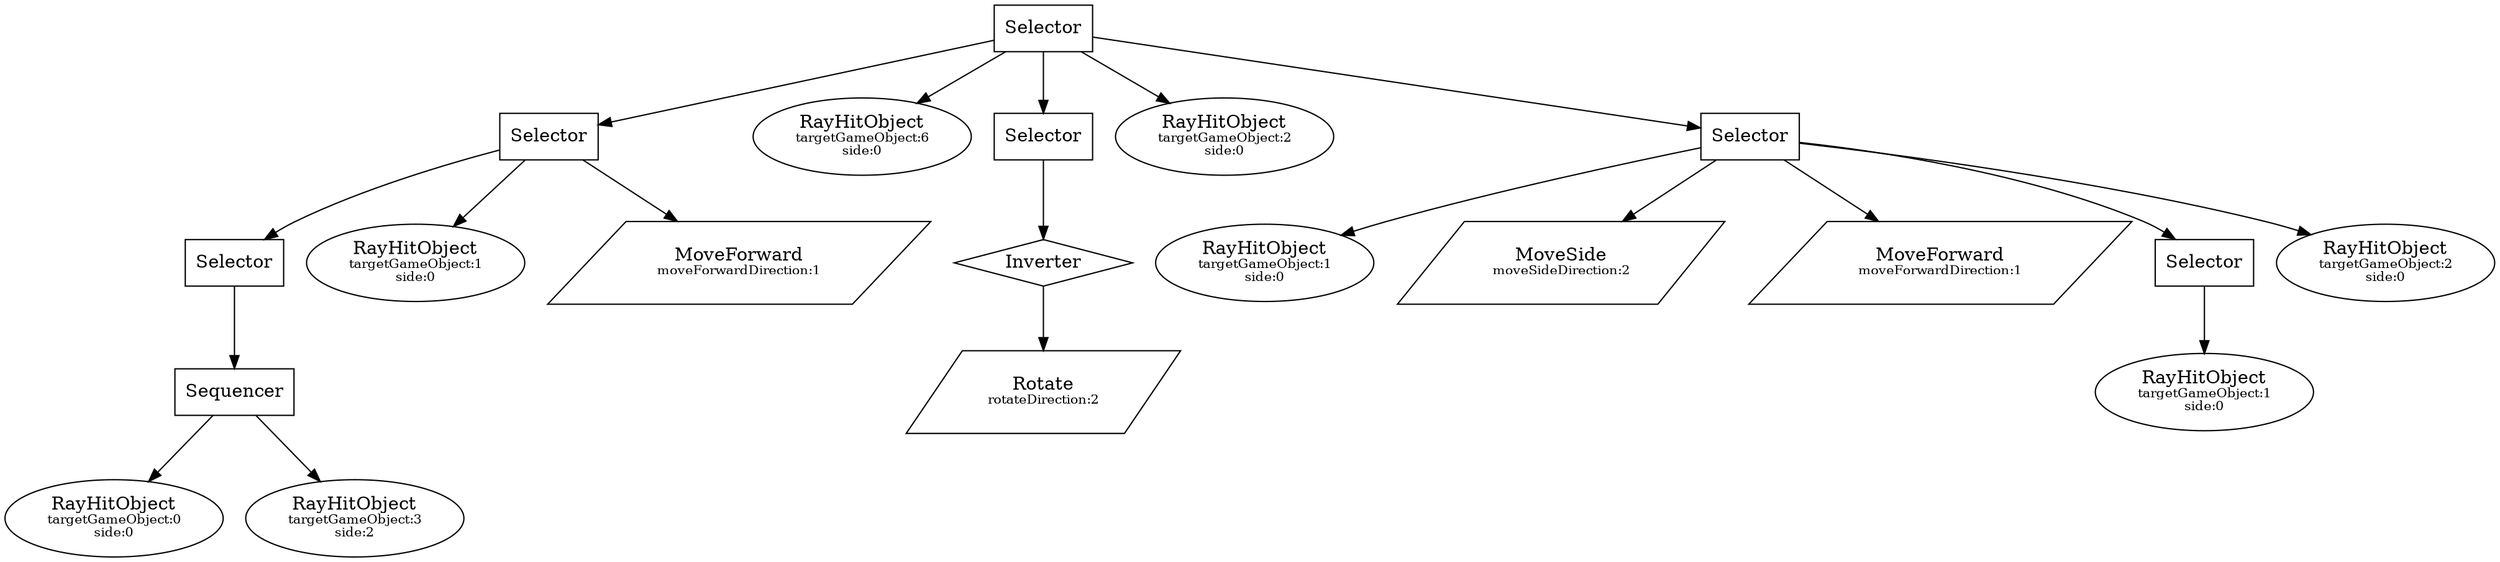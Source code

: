 digraph G {324156 [label="Selector", shape=polygon]
324157 [label="Selector", shape=polygon]
324158 [label="Selector", shape=polygon]
324159 [label="Sequencer", shape=polygon]
324160[label=<RayHitObject<BR /><FONT POINT-SIZE="10">targetGameObject:0<BR />side:0<BR /></FONT>>, shape=ellipse]
324161[label=<RayHitObject<BR /><FONT POINT-SIZE="10">targetGameObject:3<BR />side:2<BR /></FONT>>, shape=ellipse]
324162[label=<RayHitObject<BR /><FONT POINT-SIZE="10">targetGameObject:1<BR />side:0<BR /></FONT>>, shape=ellipse]
324163[label=<MoveForward<BR /><FONT POINT-SIZE="10">moveForwardDirection:1<BR /></FONT>>, shape=parallelogram]
324164[label=<RayHitObject<BR /><FONT POINT-SIZE="10">targetGameObject:6<BR />side:0<BR /></FONT>>, shape=ellipse]
324165 [label="Selector", shape=polygon]
324166 [label="Inverter", shape=diamond]
324167[label=<Rotate<BR /><FONT POINT-SIZE="10">rotateDirection:2<BR /></FONT>>, shape=parallelogram]
324168[label=<RayHitObject<BR /><FONT POINT-SIZE="10">targetGameObject:2<BR />side:0<BR /></FONT>>, shape=ellipse]
324169 [label="Selector", shape=polygon]
324170[label=<RayHitObject<BR /><FONT POINT-SIZE="10">targetGameObject:1<BR />side:0<BR /></FONT>>, shape=ellipse]
324171[label=<MoveSide<BR /><FONT POINT-SIZE="10">moveSideDirection:2<BR /></FONT>>, shape=parallelogram]
324192[label=<MoveForward<BR /><FONT POINT-SIZE="10">moveForwardDirection:1<BR /></FONT>>, shape=parallelogram]
324173 [label="Selector", shape=polygon]
324174[label=<RayHitObject<BR /><FONT POINT-SIZE="10">targetGameObject:1<BR />side:0<BR /></FONT>>, shape=ellipse]
324175[label=<RayHitObject<BR /><FONT POINT-SIZE="10">targetGameObject:2<BR />side:0<BR /></FONT>>, shape=ellipse]
324156 -> 324157
324157 -> 324158
324158 -> 324159
324159 -> 324160
324159 -> 324161
324157 -> 324162
324157 -> 324163
324156 -> 324164
324156 -> 324165
324165 -> 324166
324166 -> 324167
324156 -> 324168
324156 -> 324169
324169 -> 324170
324169 -> 324171
324169 -> 324192
324169 -> 324173
324173 -> 324174
324169 -> 324175

}

